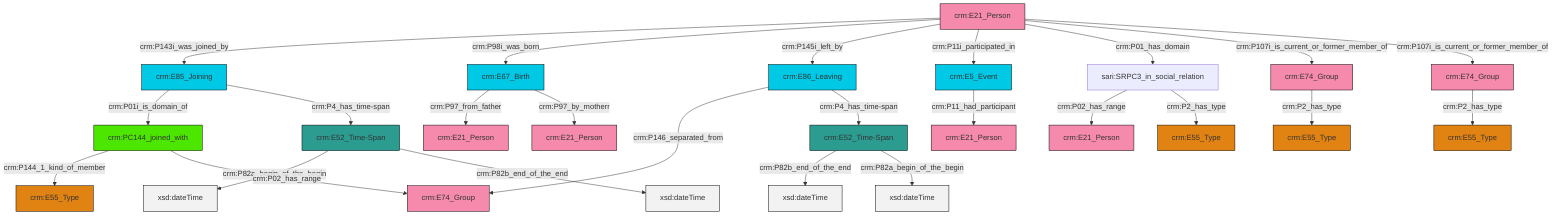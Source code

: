 graph TD
classDef Literal fill:#f2f2f2,stroke:#000000;
classDef CRM_Entity fill:#FFFFFF,stroke:#000000;
classDef Temporal_Entity fill:#00C9E6, stroke:#000000;
classDef Type fill:#E18312, stroke:#000000;
classDef Time-Span fill:#2C9C91, stroke:#000000;
classDef Appellation fill:#FFEB7F, stroke:#000000;
classDef Place fill:#008836, stroke:#000000;
classDef Persistent_Item fill:#B266B2, stroke:#000000;
classDef Conceptual_Object fill:#FFD700, stroke:#000000;
classDef Physical_Thing fill:#D2B48C, stroke:#000000;
classDef Actor fill:#f58aad, stroke:#000000;
classDef PC_Classes fill:#4ce600, stroke:#000000;
classDef Multi fill:#cccccc,stroke:#000000;

0["crm:E21_Person"]:::Actor -->|crm:P143i_was_joined_by| 1["crm:E85_Joining"]:::Temporal_Entity
6["crm:E52_Time-Span"]:::Time-Span -->|crm:P82b_end_of_the_end| 7[xsd:dateTime]:::Literal
0["crm:E21_Person"]:::Actor -->|crm:P98i_was_born| 8["crm:E67_Birth"]:::Temporal_Entity
9["crm:E74_Group"]:::Actor -->|crm:P2_has_type| 10["crm:E55_Type"]:::Type
11["crm:E52_Time-Span"]:::Time-Span -->|crm:P82a_begin_of_the_begin| 12[xsd:dateTime]:::Literal
13["sari:SRPC3_in_social_relation"]:::Default -->|crm:P02_has_range| 14["crm:E21_Person"]:::Actor
1["crm:E85_Joining"]:::Temporal_Entity -->|crm:P01i_is_domain_of| 15["crm:PC144_joined_with"]:::PC_Classes
8["crm:E67_Birth"]:::Temporal_Entity -->|crm:P97_from_father| 2["crm:E21_Person"]:::Actor
6["crm:E52_Time-Span"]:::Time-Span -->|crm:P82a_begin_of_the_begin| 18[xsd:dateTime]:::Literal
13["sari:SRPC3_in_social_relation"]:::Default -->|crm:P2_has_type| 19["crm:E55_Type"]:::Type
0["crm:E21_Person"]:::Actor -->|crm:P145i_left_by| 4["crm:E86_Leaving"]:::Temporal_Entity
20["crm:E5_Event"]:::Temporal_Entity -->|crm:P11_had_participant| 16["crm:E21_Person"]:::Actor
8["crm:E67_Birth"]:::Temporal_Entity -->|crm:P97_by_motherr| 22["crm:E21_Person"]:::Actor
0["crm:E21_Person"]:::Actor -->|crm:P11i_participated_in| 20["crm:E5_Event"]:::Temporal_Entity
15["crm:PC144_joined_with"]:::PC_Classes -->|crm:P144_1_kind_of_member| 24["crm:E55_Type"]:::Type
0["crm:E21_Person"]:::Actor -->|crm:P01_has_domain| 13["sari:SRPC3_in_social_relation"]:::Default
11["crm:E52_Time-Span"]:::Time-Span -->|crm:P82b_end_of_the_end| 36[xsd:dateTime]:::Literal
39["crm:E74_Group"]:::Actor -->|crm:P2_has_type| 32["crm:E55_Type"]:::Type
1["crm:E85_Joining"]:::Temporal_Entity -->|crm:P4_has_time-span| 11["crm:E52_Time-Span"]:::Time-Span
0["crm:E21_Person"]:::Actor -->|crm:P107i_is_current_or_former_member_of| 9["crm:E74_Group"]:::Actor
4["crm:E86_Leaving"]:::Temporal_Entity -->|crm:P146_separated_from| 28["crm:E74_Group"]:::Actor
4["crm:E86_Leaving"]:::Temporal_Entity -->|crm:P4_has_time-span| 6["crm:E52_Time-Span"]:::Time-Span
0["crm:E21_Person"]:::Actor -->|crm:P107i_is_current_or_former_member_of| 39["crm:E74_Group"]:::Actor
15["crm:PC144_joined_with"]:::PC_Classes -->|crm:P02_has_range| 28["crm:E74_Group"]:::Actor